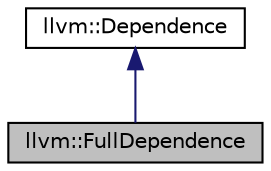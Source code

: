 digraph "llvm::FullDependence"
{
 // LATEX_PDF_SIZE
  bgcolor="transparent";
  edge [fontname="Helvetica",fontsize="10",labelfontname="Helvetica",labelfontsize="10"];
  node [fontname="Helvetica",fontsize="10",shape="box"];
  Node1 [label="llvm::FullDependence",height=0.2,width=0.4,color="black", fillcolor="grey75", style="filled", fontcolor="black",tooltip="FullDependence - This class represents a dependence between two memory references in a function."];
  Node2 -> Node1 [dir="back",color="midnightblue",fontsize="10",style="solid",fontname="Helvetica"];
  Node2 [label="llvm::Dependence",height=0.2,width=0.4,color="black",URL="$classllvm_1_1Dependence.html",tooltip="Dependence - This class represents a dependence between two memory memory references in a function."];
}
